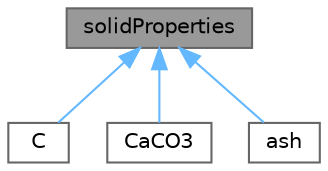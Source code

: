 digraph "solidProperties"
{
 // LATEX_PDF_SIZE
  bgcolor="transparent";
  edge [fontname=Helvetica,fontsize=10,labelfontname=Helvetica,labelfontsize=10];
  node [fontname=Helvetica,fontsize=10,shape=box,height=0.2,width=0.4];
  Node1 [id="Node000001",label="solidProperties",height=0.2,width=0.4,color="gray40", fillcolor="grey60", style="filled", fontcolor="black",tooltip="The thermophysical properties of a solid."];
  Node1 -> Node2 [id="edge1_Node000001_Node000002",dir="back",color="steelblue1",style="solid",tooltip=" "];
  Node2 [id="Node000002",label="C",height=0.2,width=0.4,color="gray40", fillcolor="white", style="filled",URL="$classFoam_1_1C.html",tooltip="Graphite solid properties."];
  Node1 -> Node3 [id="edge2_Node000001_Node000003",dir="back",color="steelblue1",style="solid",tooltip=" "];
  Node3 [id="Node000003",label="CaCO3",height=0.2,width=0.4,color="gray40", fillcolor="white", style="filled",URL="$classFoam_1_1CaCO3.html",tooltip="Calcium carbonate (limestone)"];
  Node1 -> Node4 [id="edge3_Node000001_Node000004",dir="back",color="steelblue1",style="solid",tooltip=" "];
  Node4 [id="Node000004",label="ash",height=0.2,width=0.4,color="gray40", fillcolor="white", style="filled",URL="$classFoam_1_1ash.html",tooltip="Coal ash solid properties."];
}
